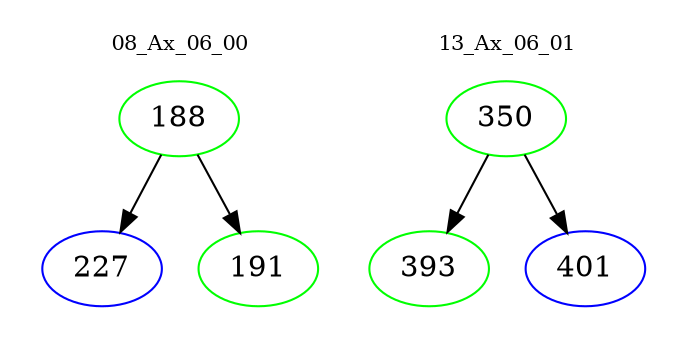 digraph{
subgraph cluster_0 {
color = white
label = "08_Ax_06_00";
fontsize=10;
T0_188 [label="188", color="green"]
T0_188 -> T0_227 [color="black"]
T0_227 [label="227", color="blue"]
T0_188 -> T0_191 [color="black"]
T0_191 [label="191", color="green"]
}
subgraph cluster_1 {
color = white
label = "13_Ax_06_01";
fontsize=10;
T1_350 [label="350", color="green"]
T1_350 -> T1_393 [color="black"]
T1_393 [label="393", color="green"]
T1_350 -> T1_401 [color="black"]
T1_401 [label="401", color="blue"]
}
}

